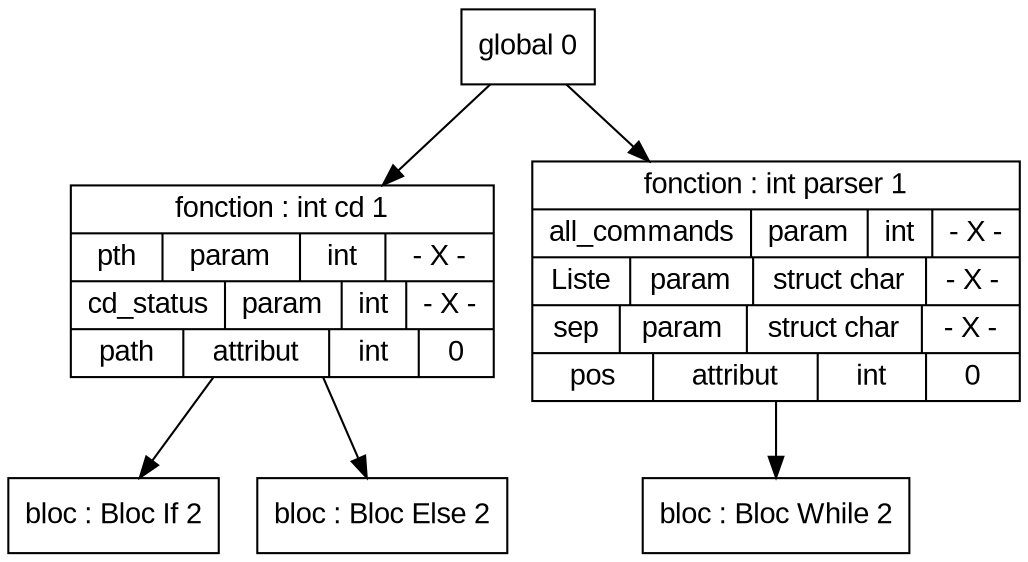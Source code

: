 digraph "tds"{

	node [fontname="Arial"];

	N2 [shape=record label="{ bloc : Bloc If  2
	}"];

	N3 [shape=record label="{ bloc : Bloc Else  2
	}"];

	N1 [shape=record label="{ fonction : int cd 1
	| { pth | param | int | - X - }
	| { cd_status | param | int | - X - }
	| { path | attribut | int | 0 }
	}"];

	N5 [shape=record label="{ bloc : Bloc While  2
	}"];

	N4 [shape=record label="{ fonction : int parser 1
	| { all_commands | param | int | - X - }
	| { Liste | param | struct char | - X - }
	| { sep | param | struct char | - X - }
	| { pos | attribut | int | 0 }
	}"];

	N0 [shape=record label="{ global 0
	}"];


	N0 -> N1; 
	N1 -> N2; 
	N1 -> N3; 
	N0 -> N4; 
	N4 -> N5; 
}
